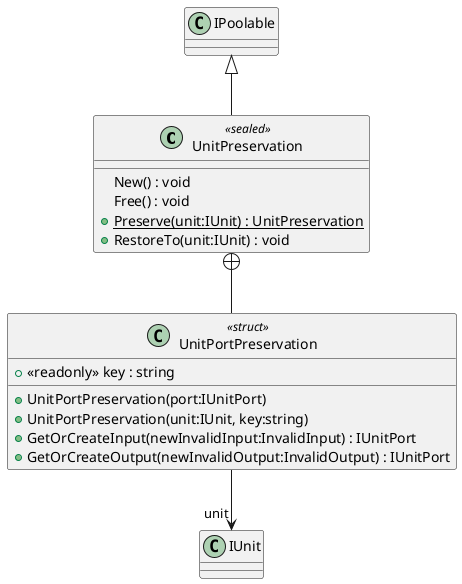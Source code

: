 @startuml
class UnitPreservation <<sealed>> {
    New() : void
    Free() : void
    + {static} Preserve(unit:IUnit) : UnitPreservation
    + RestoreTo(unit:IUnit) : void
}
class UnitPortPreservation <<struct>> {
    + <<readonly>> key : string
    + UnitPortPreservation(port:IUnitPort)
    + UnitPortPreservation(unit:IUnit, key:string)
    + GetOrCreateInput(newInvalidInput:InvalidInput) : IUnitPort
    + GetOrCreateOutput(newInvalidOutput:InvalidOutput) : IUnitPort
}
IPoolable <|-- UnitPreservation
UnitPreservation +-- UnitPortPreservation
UnitPortPreservation --> "unit" IUnit
@enduml
